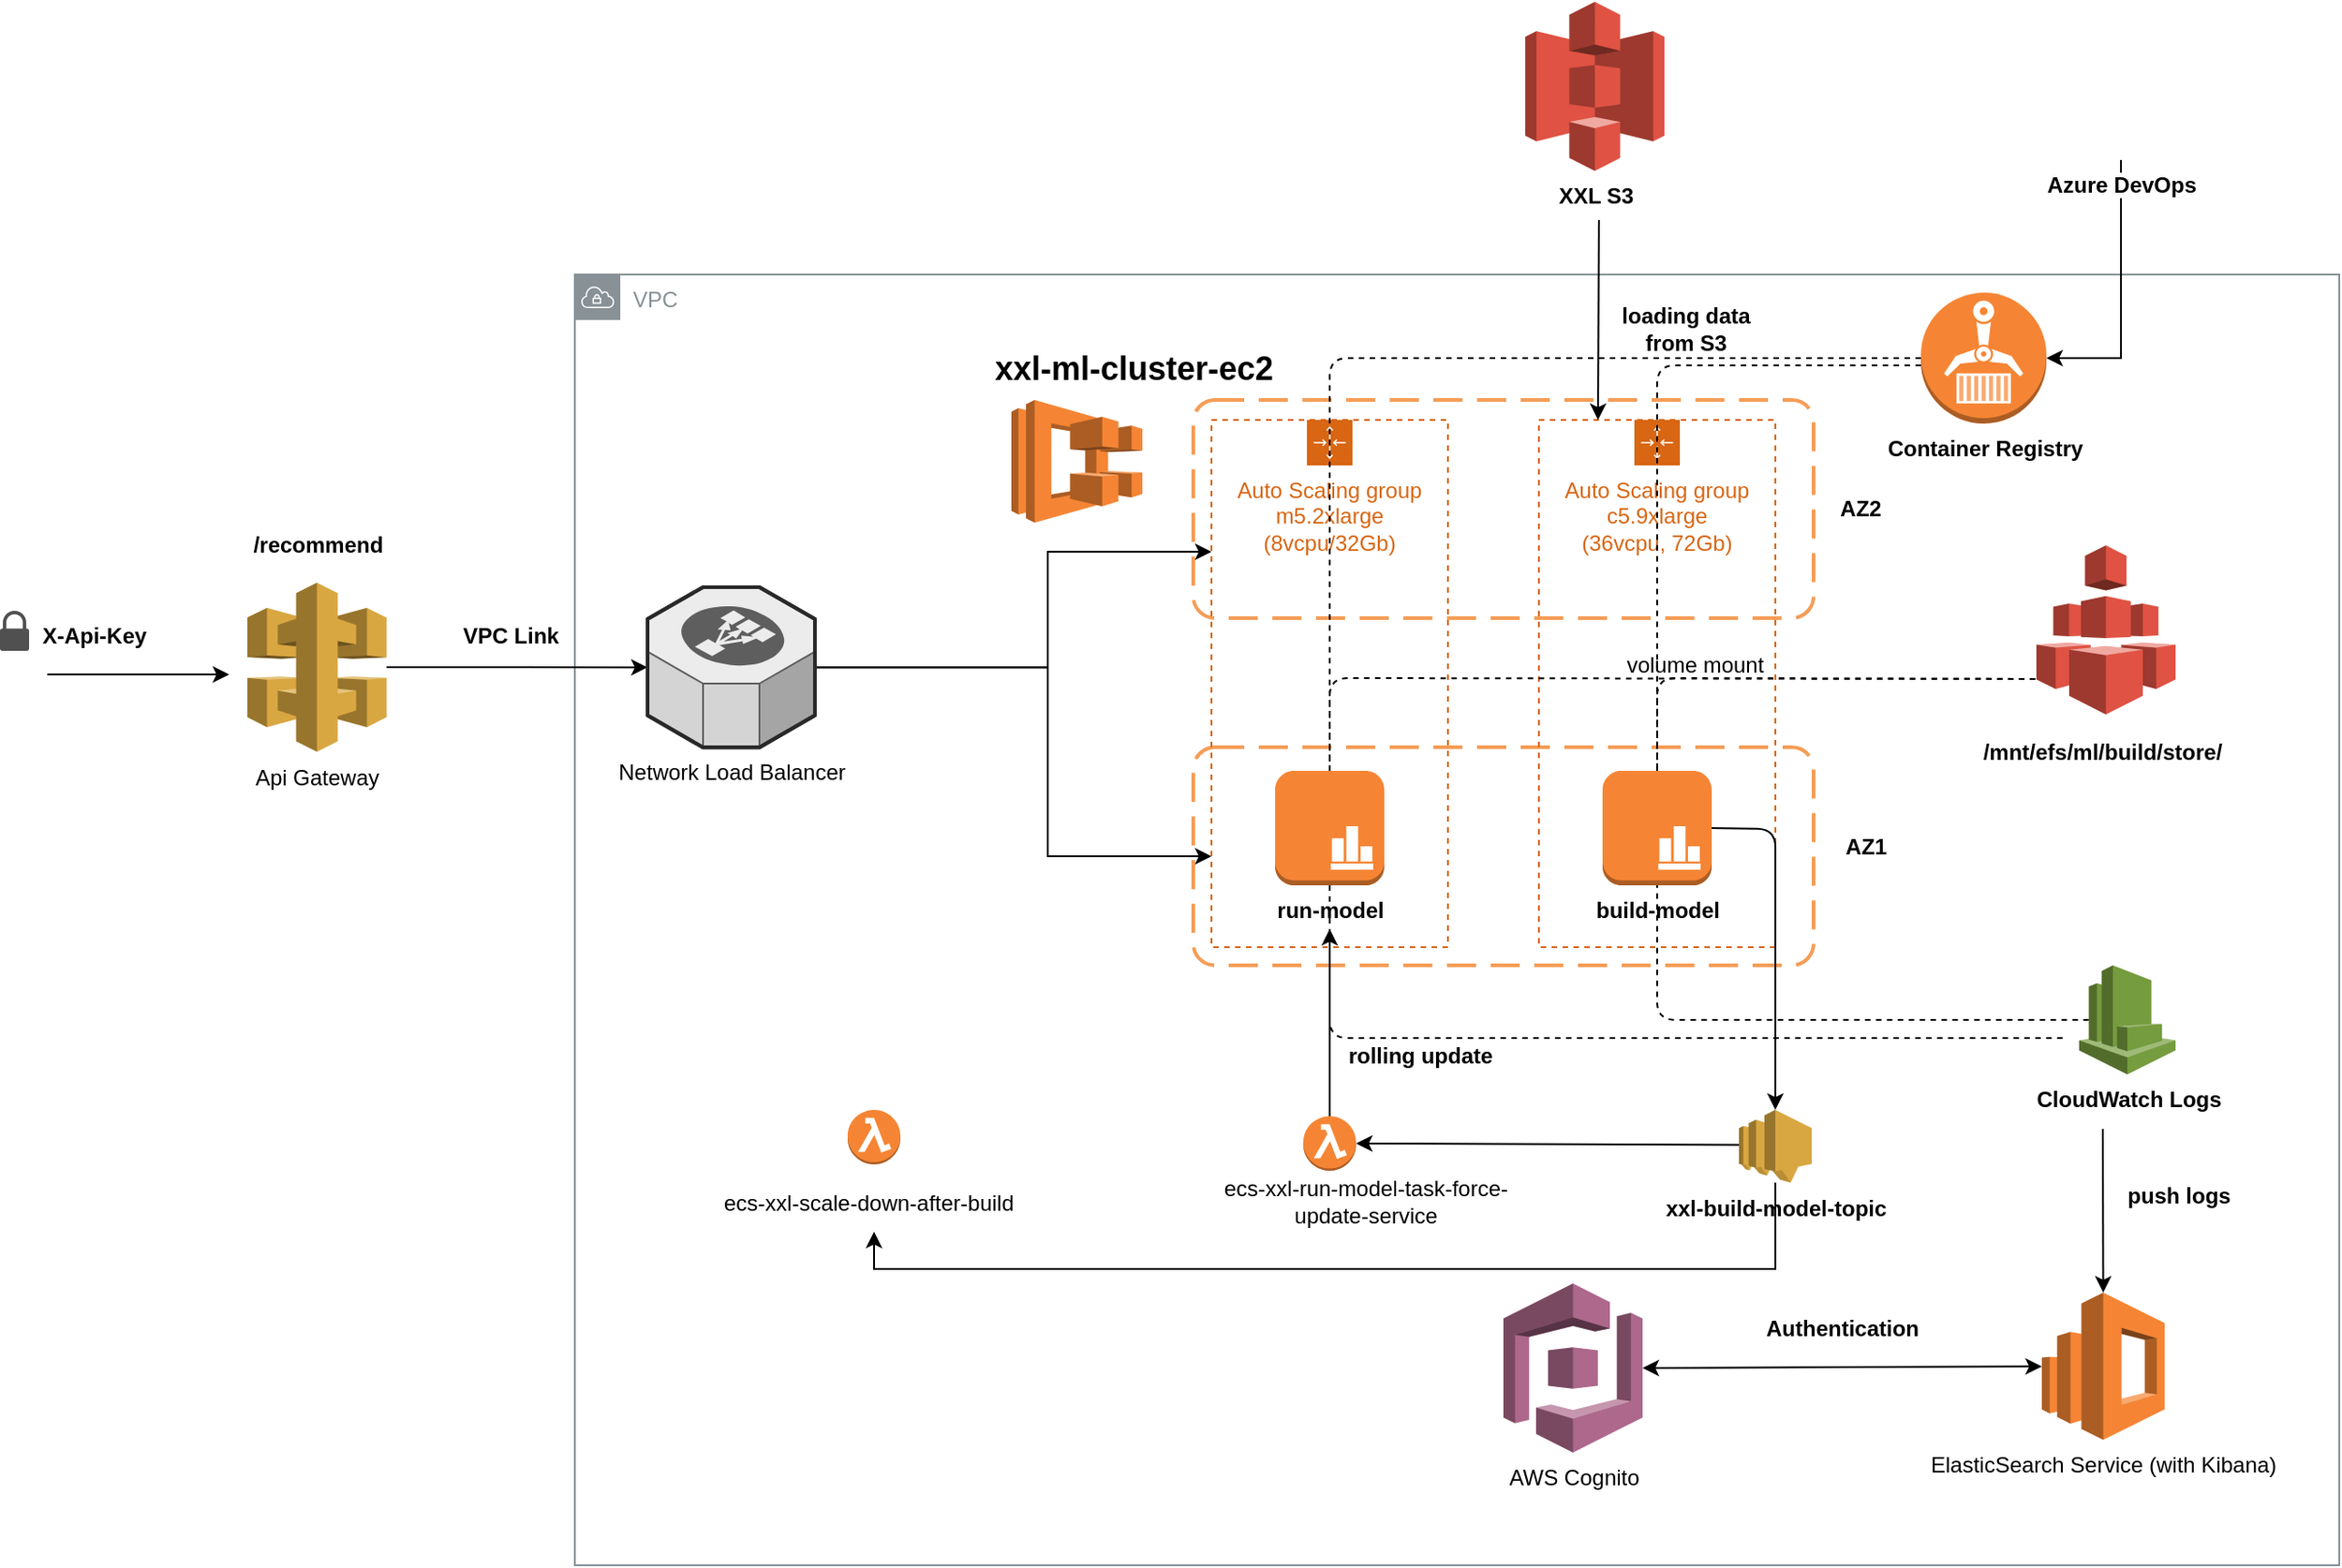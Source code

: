 <mxfile version="10.8.2" type="github"><diagram id="4_zCbDKpiYboHVj11nIS" name="Page-1"><mxGraphModel dx="2563" dy="1554" grid="1" gridSize="10" guides="1" tooltips="1" connect="1" arrows="1" fold="1" page="1" pageScale="1" pageWidth="1169" pageHeight="827" math="0" shadow="0"><root><mxCell id="0"/><mxCell id="1" parent="0"/><mxCell id="uuSiqgKw6fk4iLQgt_6G-3" value="VPC" style="outlineConnect=0;gradientColor=none;html=1;whiteSpace=wrap;fontSize=12;fontStyle=0;shape=mxgraph.aws4.group;grIcon=mxgraph.aws4.group_vpc;strokeColor=#879196;fillColor=none;verticalAlign=top;align=left;spacingLeft=30;fontColor=#879196;dashed=0;" vertex="1" parent="1"><mxGeometry x="260" y="-10" width="970" height="710" as="geometry"/></mxCell><mxCell id="uuSiqgKw6fk4iLQgt_6G-29" style="edgeStyle=orthogonalEdgeStyle;rounded=0;orthogonalLoop=1;jettySize=auto;html=1;" edge="1" parent="1" source="uuSiqgKw6fk4iLQgt_6G-1" target="uuSiqgKw6fk4iLQgt_6G-2"><mxGeometry relative="1" as="geometry"/></mxCell><mxCell id="uuSiqgKw6fk4iLQgt_6G-1" value="Api Gateway" style="outlineConnect=0;dashed=0;verticalLabelPosition=bottom;verticalAlign=top;align=center;html=1;shape=mxgraph.aws3.api_gateway;fillColor=#D9A741;gradientColor=none;" vertex="1" parent="1"><mxGeometry x="80" y="159.5" width="76.5" height="93" as="geometry"/></mxCell><mxCell id="uuSiqgKw6fk4iLQgt_6G-12" style="edgeStyle=orthogonalEdgeStyle;rounded=0;orthogonalLoop=1;jettySize=auto;html=1;entryX=0;entryY=0.25;entryDx=0;entryDy=0;" edge="1" parent="1" source="uuSiqgKw6fk4iLQgt_6G-2" target="uuSiqgKw6fk4iLQgt_6G-9"><mxGeometry relative="1" as="geometry"><Array as="points"><mxPoint x="520" y="206"/><mxPoint x="520" y="143"/></Array></mxGeometry></mxCell><mxCell id="uuSiqgKw6fk4iLQgt_6G-13" style="edgeStyle=orthogonalEdgeStyle;rounded=0;orthogonalLoop=1;jettySize=auto;html=1;" edge="1" parent="1" source="uuSiqgKw6fk4iLQgt_6G-2" target="uuSiqgKw6fk4iLQgt_6G-9"><mxGeometry relative="1" as="geometry"><Array as="points"><mxPoint x="520" y="206"/><mxPoint x="520" y="310"/></Array></mxGeometry></mxCell><mxCell id="uuSiqgKw6fk4iLQgt_6G-2" value="Network Load Balancer" style="verticalLabelPosition=bottom;html=1;verticalAlign=top;strokeWidth=1;align=center;outlineConnect=0;dashed=0;outlineConnect=0;shape=mxgraph.aws3d.elasticLoadBalancing;fillColor=#ECECEC;strokeColor=#5E5E5E;aspect=fixed;" vertex="1" parent="1"><mxGeometry x="300" y="162" width="92" height="88.17" as="geometry"/></mxCell><mxCell id="uuSiqgKw6fk4iLQgt_6G-4" value="" style="rounded=1;arcSize=10;dashed=1;strokeColor=#F59D56;fillColor=none;gradientColor=none;dashPattern=8 4;strokeWidth=2;" vertex="1" parent="1"><mxGeometry x="600" y="59" width="341" height="120" as="geometry"/></mxCell><mxCell id="uuSiqgKw6fk4iLQgt_6G-5" value="" style="rounded=1;arcSize=10;dashed=1;strokeColor=#F59D56;fillColor=none;gradientColor=none;dashPattern=8 4;strokeWidth=2;" vertex="1" parent="1"><mxGeometry x="600" y="250" width="341" height="120" as="geometry"/></mxCell><mxCell id="uuSiqgKw6fk4iLQgt_6G-6" value="" style="outlineConnect=0;dashed=0;verticalLabelPosition=bottom;verticalAlign=top;align=center;html=1;shape=mxgraph.aws3.efs;fillColor=#E05243;gradientColor=none;" vertex="1" parent="1"><mxGeometry x="1063.5" y="139" width="76.5" height="93" as="geometry"/></mxCell><mxCell id="uuSiqgKw6fk4iLQgt_6G-7" value="/mnt/efs/ml/build/store/" style="text;html=1;strokeColor=none;fillColor=none;align=center;verticalAlign=middle;whiteSpace=wrap;rounded=0;fontStyle=1" vertex="1" parent="1"><mxGeometry x="1030" y="232.5" width="140" height="40" as="geometry"/></mxCell><mxCell id="uuSiqgKw6fk4iLQgt_6G-8" value="" style="outlineConnect=0;dashed=0;verticalLabelPosition=bottom;verticalAlign=top;align=center;html=1;shape=mxgraph.aws3.ecs;fillColor=#F58534;gradientColor=none;" vertex="1" parent="1"><mxGeometry x="500" y="59" width="72" height="67.5" as="geometry"/></mxCell><mxCell id="uuSiqgKw6fk4iLQgt_6G-9" value="Auto Scaling group&lt;br&gt;&lt;span&gt;m5.2xlarge (8vcpu/32Gb)&lt;/span&gt;&lt;br&gt;" style="points=[[0,0],[0.25,0],[0.5,0],[0.75,0],[1,0],[1,0.25],[1,0.5],[1,0.75],[1,1],[0.75,1],[0.5,1],[0.25,1],[0,1],[0,0.75],[0,0.5],[0,0.25]];outlineConnect=0;gradientColor=none;html=1;whiteSpace=wrap;fontSize=12;fontStyle=0;shape=mxgraph.aws4.groupCenter;grIcon=mxgraph.aws4.group_auto_scaling_group;grStroke=1;strokeColor=#D86613;fillColor=none;verticalAlign=top;align=center;fontColor=#D86613;dashed=1;spacingTop=25;" vertex="1" parent="1"><mxGeometry x="610" y="70" width="130" height="290" as="geometry"/></mxCell><mxCell id="uuSiqgKw6fk4iLQgt_6G-10" value="Auto Scaling group&lt;br&gt;&lt;span&gt;c5.9xlarge&lt;br&gt;&lt;/span&gt;(36vcpu, 72Gb)&lt;br&gt;" style="points=[[0,0],[0.25,0],[0.5,0],[0.75,0],[1,0],[1,0.25],[1,0.5],[1,0.75],[1,1],[0.75,1],[0.5,1],[0.25,1],[0,1],[0,0.75],[0,0.5],[0,0.25]];outlineConnect=0;gradientColor=none;html=1;whiteSpace=wrap;fontSize=12;fontStyle=0;shape=mxgraph.aws4.groupCenter;grIcon=mxgraph.aws4.group_auto_scaling_group;grStroke=1;strokeColor=#D86613;fillColor=none;verticalAlign=top;align=center;fontColor=#D86613;dashed=1;spacingTop=25;" vertex="1" parent="1"><mxGeometry x="790" y="70" width="130" height="290" as="geometry"/></mxCell><mxCell id="uuSiqgKw6fk4iLQgt_6G-63" style="edgeStyle=orthogonalEdgeStyle;rounded=0;orthogonalLoop=1;jettySize=auto;html=1;entryX=0.5;entryY=0;entryDx=0;entryDy=0;entryPerimeter=0;" edge="1" parent="1" target="uuSiqgKw6fk4iLQgt_6G-28"><mxGeometry relative="1" as="geometry"><mxPoint x="1100" y="460" as="sourcePoint"/><Array as="points"><mxPoint x="1100" y="460"/><mxPoint x="1100" y="460"/></Array></mxGeometry></mxCell><mxCell id="uuSiqgKw6fk4iLQgt_6G-15" value="&lt;b&gt;CloudWatch Logs&lt;/b&gt;" style="outlineConnect=0;dashed=0;verticalLabelPosition=bottom;verticalAlign=top;align=center;html=1;shape=mxgraph.aws3.cloudwatch;fillColor=#759C3E;gradientColor=none;" vertex="1" parent="1"><mxGeometry x="1087" y="370" width="53" height="60" as="geometry"/></mxCell><mxCell id="uuSiqgKw6fk4iLQgt_6G-16" value="&lt;b&gt;run-model&lt;/b&gt;" style="outlineConnect=0;dashed=0;verticalLabelPosition=bottom;verticalAlign=top;align=center;html=1;shape=mxgraph.aws3.instance_with_cloudwatch;fillColor=#F58534;gradientColor=none;" vertex="1" parent="1"><mxGeometry x="645" y="263" width="60" height="63" as="geometry"/></mxCell><mxCell id="uuSiqgKw6fk4iLQgt_6G-18" value="&lt;b&gt;build-model&lt;/b&gt;" style="outlineConnect=0;dashed=0;verticalLabelPosition=bottom;verticalAlign=top;align=center;html=1;shape=mxgraph.aws3.instance_with_cloudwatch;fillColor=#F58534;gradientColor=none;" vertex="1" parent="1"><mxGeometry x="825" y="263" width="60" height="63" as="geometry"/></mxCell><mxCell id="uuSiqgKw6fk4iLQgt_6G-54" style="edgeStyle=orthogonalEdgeStyle;rounded=0;orthogonalLoop=1;jettySize=auto;html=1;" edge="1" parent="1" source="uuSiqgKw6fk4iLQgt_6G-19"><mxGeometry relative="1" as="geometry"><mxPoint x="675" y="350" as="targetPoint"/></mxGeometry></mxCell><mxCell id="uuSiqgKw6fk4iLQgt_6G-19" value="" style="outlineConnect=0;dashed=0;verticalLabelPosition=bottom;verticalAlign=top;align=center;html=1;shape=mxgraph.aws3.lambda_function;fillColor=#F58534;gradientColor=none;" vertex="1" parent="1"><mxGeometry x="660.5" y="453" width="29" height="30" as="geometry"/></mxCell><mxCell id="uuSiqgKw6fk4iLQgt_6G-21" value="" style="outlineConnect=0;dashed=0;verticalLabelPosition=bottom;verticalAlign=top;align=center;html=1;shape=mxgraph.aws3.lambda_function;fillColor=#F58534;gradientColor=none;" vertex="1" parent="1"><mxGeometry x="410" y="449.5" width="29" height="30" as="geometry"/></mxCell><mxCell id="uuSiqgKw6fk4iLQgt_6G-22" value="&lt;span&gt;ecs-xxl-run-model-task-force-update-service&lt;/span&gt;" style="text;html=1;strokeColor=none;fillColor=none;align=center;verticalAlign=middle;whiteSpace=wrap;rounded=0;" vertex="1" parent="1"><mxGeometry x="600" y="490" width="190" height="20" as="geometry"/></mxCell><mxCell id="uuSiqgKw6fk4iLQgt_6G-24" value="&lt;h2 style=&quot;text-align: center&quot;&gt;&lt;span&gt;&lt;b&gt;xxl-ml-cluster-ec2&lt;/b&gt;&lt;/span&gt;&lt;/h2&gt;" style="text;html=1;" vertex="1" parent="1"><mxGeometry x="489" y="10" width="190" height="70" as="geometry"/></mxCell><mxCell id="uuSiqgKw6fk4iLQgt_6G-25" value="ecs-xxl-scale-down-after-build" style="text;html=1;" vertex="1" parent="1"><mxGeometry x="339.5" y="486.5" width="170" height="30" as="geometry"/></mxCell><mxCell id="uuSiqgKw6fk4iLQgt_6G-28" value="ElasticSearch Service (with Kibana)" style="outlineConnect=0;dashed=0;verticalLabelPosition=bottom;verticalAlign=top;align=center;html=1;shape=mxgraph.aws3.elasticsearch_service;fillColor=#F58534;gradientColor=none;" vertex="1" parent="1"><mxGeometry x="1066.5" y="550" width="67.5" height="81" as="geometry"/></mxCell><mxCell id="uuSiqgKw6fk4iLQgt_6G-30" value="&lt;b&gt;/recommend&lt;/b&gt;" style="text;html=1;strokeColor=none;fillColor=none;align=center;verticalAlign=middle;whiteSpace=wrap;rounded=0;" vertex="1" parent="1"><mxGeometry x="68.5" y="119" width="100" height="40" as="geometry"/></mxCell><mxCell id="uuSiqgKw6fk4iLQgt_6G-31" value="" style="endArrow=none;dashed=1;html=1;entryX=0.5;entryY=1;entryDx=0;entryDy=0;entryPerimeter=0;exitX=0.1;exitY=0.5;exitDx=0;exitDy=0;exitPerimeter=0;" edge="1" parent="1" source="uuSiqgKw6fk4iLQgt_6G-15" target="uuSiqgKw6fk4iLQgt_6G-18"><mxGeometry width="50" height="50" relative="1" as="geometry"><mxPoint x="70" y="650" as="sourcePoint"/><mxPoint x="120" y="600" as="targetPoint"/><Array as="points"><mxPoint x="855" y="400"/></Array></mxGeometry></mxCell><mxCell id="uuSiqgKw6fk4iLQgt_6G-32" value="&lt;b&gt;Container Registry&lt;/b&gt;" style="outlineConnect=0;dashed=0;verticalLabelPosition=bottom;verticalAlign=top;align=center;html=1;shape=mxgraph.aws3.ecr;fillColor=#F58534;gradientColor=none;" vertex="1" parent="1"><mxGeometry x="1000" width="69" height="72" as="geometry"/></mxCell><mxCell id="uuSiqgKw6fk4iLQgt_6G-33" value="" style="endArrow=none;dashed=1;html=1;entryX=0;entryY=0.79;entryDx=0;entryDy=0;entryPerimeter=0;exitX=0.5;exitY=0;exitDx=0;exitDy=0;exitPerimeter=0;" edge="1" parent="1" source="uuSiqgKw6fk4iLQgt_6G-18" target="uuSiqgKw6fk4iLQgt_6G-6"><mxGeometry width="50" height="50" relative="1" as="geometry"><mxPoint x="70" y="650" as="sourcePoint"/><mxPoint x="120" y="600" as="targetPoint"/><Array as="points"><mxPoint x="855" y="212"/></Array></mxGeometry></mxCell><mxCell id="uuSiqgKw6fk4iLQgt_6G-34" value="" style="endArrow=none;dashed=1;html=1;entryX=0;entryY=0.79;entryDx=0;entryDy=0;entryPerimeter=0;exitX=0.5;exitY=0;exitDx=0;exitDy=0;exitPerimeter=0;" edge="1" parent="1" source="uuSiqgKw6fk4iLQgt_6G-16" target="uuSiqgKw6fk4iLQgt_6G-6"><mxGeometry width="50" height="50" relative="1" as="geometry"><mxPoint x="70" y="650" as="sourcePoint"/><mxPoint x="120" y="600" as="targetPoint"/><Array as="points"><mxPoint x="675" y="212"/></Array></mxGeometry></mxCell><mxCell id="uuSiqgKw6fk4iLQgt_6G-35" value="volume mount" style="text;html=1;strokeColor=none;fillColor=none;align=center;verticalAlign=middle;whiteSpace=wrap;rounded=0;" vertex="1" parent="1"><mxGeometry x="820.5" y="195" width="110" height="20" as="geometry"/></mxCell><mxCell id="uuSiqgKw6fk4iLQgt_6G-36" value="&lt;b&gt;XXL S3&lt;/b&gt;" style="outlineConnect=0;dashed=0;verticalLabelPosition=bottom;verticalAlign=top;align=center;html=1;shape=mxgraph.aws3.s3;fillColor=#E05243;gradientColor=none;" vertex="1" parent="1"><mxGeometry x="782.5" y="-160" width="76.5" height="93" as="geometry"/></mxCell><mxCell id="uuSiqgKw6fk4iLQgt_6G-39" value="" style="endArrow=classic;html=1;" edge="1" parent="1"><mxGeometry width="50" height="50" relative="1" as="geometry"><mxPoint x="-30" y="210" as="sourcePoint"/><mxPoint x="70" y="210" as="targetPoint"/></mxGeometry></mxCell><mxCell id="uuSiqgKw6fk4iLQgt_6G-40" value="&lt;b&gt;X-Api-Key&lt;/b&gt;" style="text;html=1;strokeColor=none;fillColor=none;align=center;verticalAlign=middle;whiteSpace=wrap;rounded=0;" vertex="1" parent="1"><mxGeometry x="-44" y="179" width="80" height="20" as="geometry"/></mxCell><mxCell id="uuSiqgKw6fk4iLQgt_6G-41" value="" style="pointerEvents=1;shadow=0;dashed=0;html=1;strokeColor=none;fillColor=#505050;labelPosition=center;verticalLabelPosition=bottom;verticalAlign=top;outlineConnect=0;align=center;shape=mxgraph.office.security.lock_protected;" vertex="1" parent="1"><mxGeometry x="-56" y="175" width="16" height="22" as="geometry"/></mxCell><mxCell id="uuSiqgKw6fk4iLQgt_6G-42" value="AWS Cognito" style="outlineConnect=0;dashed=0;verticalLabelPosition=bottom;verticalAlign=top;align=center;html=1;shape=mxgraph.aws3.cognito;fillColor=#AD688B;gradientColor=none;" vertex="1" parent="1"><mxGeometry x="770.5" y="545" width="76.5" height="93" as="geometry"/></mxCell><mxCell id="uuSiqgKw6fk4iLQgt_6G-43" value="" style="endArrow=classic;startArrow=classic;html=1;exitX=1;exitY=0.5;exitDx=0;exitDy=0;exitPerimeter=0;" edge="1" parent="1" source="uuSiqgKw6fk4iLQgt_6G-42" target="uuSiqgKw6fk4iLQgt_6G-28"><mxGeometry width="50" height="50" relative="1" as="geometry"><mxPoint x="-60" y="740" as="sourcePoint"/><mxPoint x="-10" y="690" as="targetPoint"/></mxGeometry></mxCell><mxCell id="uuSiqgKw6fk4iLQgt_6G-67" style="edgeStyle=orthogonalEdgeStyle;rounded=0;orthogonalLoop=1;jettySize=auto;html=1;entryX=0.5;entryY=1;entryDx=0;entryDy=0;" edge="1" parent="1" source="uuSiqgKw6fk4iLQgt_6G-46" target="uuSiqgKw6fk4iLQgt_6G-25"><mxGeometry relative="1" as="geometry"><Array as="points"><mxPoint x="920" y="537"/><mxPoint x="425" y="537"/></Array></mxGeometry></mxCell><mxCell id="uuSiqgKw6fk4iLQgt_6G-46" value="&lt;b&gt;xxl-build-model-topic&lt;/b&gt;" style="outlineConnect=0;dashed=0;verticalLabelPosition=bottom;verticalAlign=top;align=center;html=1;shape=mxgraph.aws3.sns;fillColor=#D9A741;gradientColor=none;" vertex="1" parent="1"><mxGeometry x="900" y="449.5" width="40" height="40" as="geometry"/></mxCell><mxCell id="uuSiqgKw6fk4iLQgt_6G-48" value="" style="endArrow=classic;html=1;entryX=0.5;entryY=0;entryDx=0;entryDy=0;entryPerimeter=0;exitX=1;exitY=0.5;exitDx=0;exitDy=0;exitPerimeter=0;" edge="1" parent="1" source="uuSiqgKw6fk4iLQgt_6G-18" target="uuSiqgKw6fk4iLQgt_6G-46"><mxGeometry width="50" height="50" relative="1" as="geometry"><mxPoint x="842.987" y="326" as="sourcePoint"/><mxPoint x="889" y="450" as="targetPoint"/><Array as="points"><mxPoint x="920" y="295"/></Array></mxGeometry></mxCell><mxCell id="uuSiqgKw6fk4iLQgt_6G-50" value="" style="endArrow=classic;html=1;exitX=0;exitY=0.48;exitDx=0;exitDy=0;exitPerimeter=0;entryX=1;entryY=0.5;entryDx=0;entryDy=0;entryPerimeter=0;" edge="1" parent="1" source="uuSiqgKw6fk4iLQgt_6G-46" target="uuSiqgKw6fk4iLQgt_6G-19"><mxGeometry width="50" height="50" relative="1" as="geometry"><mxPoint x="-60" y="740" as="sourcePoint"/><mxPoint x="-10" y="690" as="targetPoint"/></mxGeometry></mxCell><mxCell id="uuSiqgKw6fk4iLQgt_6G-52" value="rolling update" style="text;html=1;strokeColor=none;fillColor=none;align=center;verticalAlign=middle;whiteSpace=wrap;rounded=0;fontStyle=1" vertex="1" parent="1"><mxGeometry x="670" y="410" width="110" height="20" as="geometry"/></mxCell><mxCell id="uuSiqgKw6fk4iLQgt_6G-55" value="&lt;b&gt;VPC Link&lt;/b&gt;" style="text;html=1;strokeColor=none;fillColor=none;align=center;verticalAlign=middle;whiteSpace=wrap;rounded=0;" vertex="1" parent="1"><mxGeometry x="180" y="179" width="90" height="20" as="geometry"/></mxCell><mxCell id="uuSiqgKw6fk4iLQgt_6G-57" style="edgeStyle=orthogonalEdgeStyle;rounded=0;orthogonalLoop=1;jettySize=auto;html=1;entryX=1;entryY=0.5;entryDx=0;entryDy=0;entryPerimeter=0;" edge="1" parent="1" source="uuSiqgKw6fk4iLQgt_6G-56" target="uuSiqgKw6fk4iLQgt_6G-32"><mxGeometry relative="1" as="geometry"/></mxCell><mxCell id="uuSiqgKw6fk4iLQgt_6G-56" value="&lt;b&gt;Azure DevOps&lt;/b&gt;" style="shape=image;html=1;verticalAlign=top;verticalLabelPosition=bottom;labelBackgroundColor=#ffffff;imageAspect=0;aspect=fixed;image=https://cdn2.iconfinder.com/data/icons/social-icons-circular-color/512/visualstudio-128.png" vertex="1" parent="1"><mxGeometry x="1066.5" y="-160" width="87" height="87" as="geometry"/></mxCell><mxCell id="uuSiqgKw6fk4iLQgt_6G-58" value="" style="endArrow=none;dashed=1;html=1;entryX=0.5;entryY=0;entryDx=0;entryDy=0;entryPerimeter=0;exitX=0;exitY=0.5;exitDx=0;exitDy=0;exitPerimeter=0;" edge="1" parent="1" source="uuSiqgKw6fk4iLQgt_6G-32" target="uuSiqgKw6fk4iLQgt_6G-16"><mxGeometry width="50" height="50" relative="1" as="geometry"><mxPoint x="-60" y="740" as="sourcePoint"/><mxPoint x="-10" y="690" as="targetPoint"/><Array as="points"><mxPoint x="675" y="36"/></Array></mxGeometry></mxCell><mxCell id="uuSiqgKw6fk4iLQgt_6G-59" value="" style="endArrow=none;dashed=1;html=1;entryX=0.5;entryY=0;entryDx=0;entryDy=0;entryPerimeter=0;" edge="1" parent="1" target="uuSiqgKw6fk4iLQgt_6G-18"><mxGeometry width="50" height="50" relative="1" as="geometry"><mxPoint x="1000" y="40" as="sourcePoint"/><mxPoint x="-10" y="690" as="targetPoint"/><Array as="points"><mxPoint x="855" y="40"/></Array></mxGeometry></mxCell><mxCell id="uuSiqgKw6fk4iLQgt_6G-60" value="" style="endArrow=classic;html=1;entryX=0.25;entryY=0;entryDx=0;entryDy=0;" edge="1" parent="1" target="uuSiqgKw6fk4iLQgt_6G-10"><mxGeometry width="50" height="50" relative="1" as="geometry"><mxPoint x="823" y="-40" as="sourcePoint"/><mxPoint x="424.5" y="34" as="targetPoint"/></mxGeometry></mxCell><mxCell id="uuSiqgKw6fk4iLQgt_6G-61" value="&lt;b&gt;loading data from S3&lt;/b&gt;" style="text;html=1;strokeColor=none;fillColor=none;align=center;verticalAlign=middle;whiteSpace=wrap;rounded=0;" vertex="1" parent="1"><mxGeometry x="821" y="10" width="100" height="20" as="geometry"/></mxCell><mxCell id="uuSiqgKw6fk4iLQgt_6G-64" value="&lt;b&gt;push logs&lt;/b&gt;" style="text;html=1;strokeColor=none;fillColor=none;align=center;verticalAlign=middle;whiteSpace=wrap;rounded=0;" vertex="1" parent="1"><mxGeometry x="1102" y="486.5" width="80" height="20" as="geometry"/></mxCell><mxCell id="uuSiqgKw6fk4iLQgt_6G-65" value="&lt;b&gt;Authentication&lt;/b&gt;" style="text;html=1;strokeColor=none;fillColor=none;align=center;verticalAlign=middle;whiteSpace=wrap;rounded=0;" vertex="1" parent="1"><mxGeometry x="912" y="560" width="90" height="20" as="geometry"/></mxCell><mxCell id="uuSiqgKw6fk4iLQgt_6G-66" value="" style="endArrow=none;dashed=1;html=1;exitX=0.5;exitY=1;exitDx=0;exitDy=0;exitPerimeter=0;" edge="1" parent="1" source="uuSiqgKw6fk4iLQgt_6G-16"><mxGeometry width="50" height="50" relative="1" as="geometry"><mxPoint x="-60" y="740" as="sourcePoint"/><mxPoint x="1080" y="410" as="targetPoint"/><Array as="points"><mxPoint x="675" y="410"/></Array></mxGeometry></mxCell><mxCell id="uuSiqgKw6fk4iLQgt_6G-69" value="&lt;b&gt;AZ1&lt;/b&gt;" style="text;html=1;strokeColor=none;fillColor=none;align=center;verticalAlign=middle;whiteSpace=wrap;rounded=0;" vertex="1" parent="1"><mxGeometry x="950" y="294.5" width="40" height="20" as="geometry"/></mxCell><mxCell id="uuSiqgKw6fk4iLQgt_6G-71" value="&lt;b&gt;AZ2&lt;/b&gt;" style="text;html=1;strokeColor=none;fillColor=none;align=center;verticalAlign=middle;whiteSpace=wrap;rounded=0;" vertex="1" parent="1"><mxGeometry x="947" y="109" width="40" height="20" as="geometry"/></mxCell></root></mxGraphModel></diagram></mxfile>